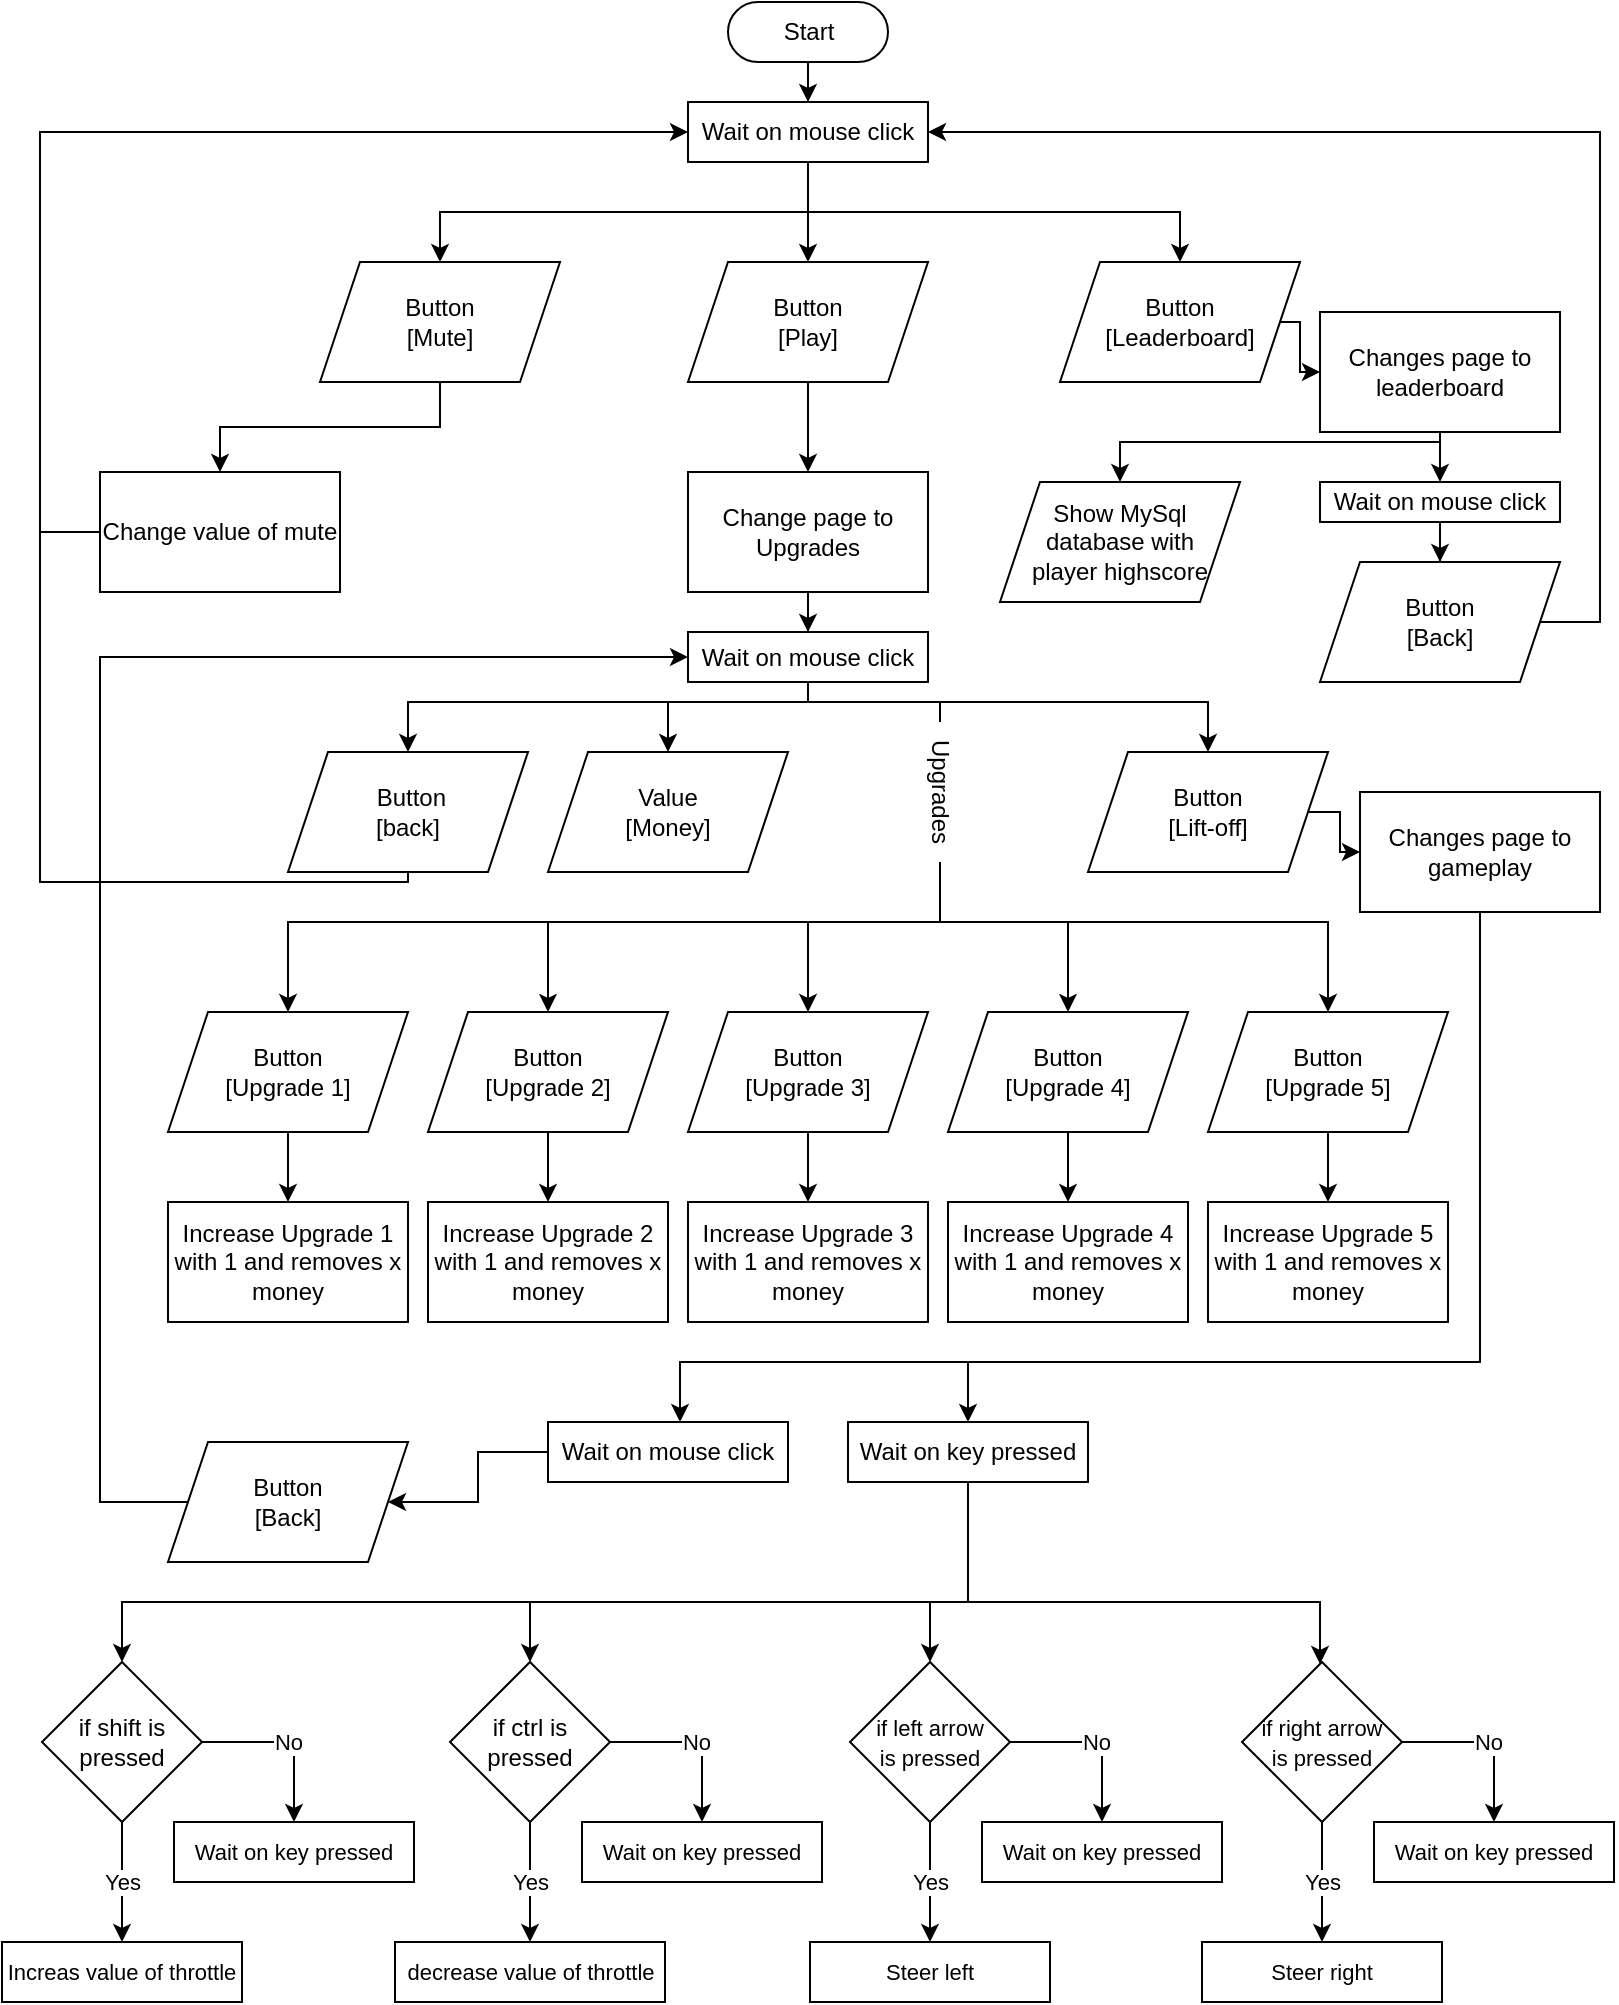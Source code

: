 <mxfile version="20.4.0" type="github" pages="2">
  <diagram id="JRtO3uCRSGHWPy1Gsi4H" name="Home">
    <mxGraphModel dx="1138" dy="603" grid="1" gridSize="10" guides="1" tooltips="1" connect="1" arrows="1" fold="1" page="1" pageScale="1" pageWidth="827" pageHeight="1169" background="none" math="0" shadow="0">
      <root>
        <mxCell id="0" />
        <mxCell id="1" parent="0" />
        <mxCell id="j-AFLuwUAug6J3NakIzQ-23" value="" style="edgeStyle=orthogonalEdgeStyle;rounded=0;orthogonalLoop=1;jettySize=auto;html=1;" edge="1" parent="1" source="wWn_Wf7Ni0Wo3wGpxMCp-1" target="j-AFLuwUAug6J3NakIzQ-22">
          <mxGeometry relative="1" as="geometry" />
        </mxCell>
        <mxCell id="wWn_Wf7Ni0Wo3wGpxMCp-1" value="Start" style="html=1;dashed=0;whitespace=wrap;shape=mxgraph.dfd.start" vertex="1" parent="1">
          <mxGeometry x="374" y="20" width="80" height="30" as="geometry" />
        </mxCell>
        <mxCell id="wWn_Wf7Ni0Wo3wGpxMCp-16" value="" style="edgeStyle=orthogonalEdgeStyle;rounded=0;orthogonalLoop=1;jettySize=auto;html=1;" edge="1" parent="1" source="wWn_Wf7Ni0Wo3wGpxMCp-2" target="wWn_Wf7Ni0Wo3wGpxMCp-15">
          <mxGeometry relative="1" as="geometry" />
        </mxCell>
        <mxCell id="wWn_Wf7Ni0Wo3wGpxMCp-2" value="Button&lt;br&gt;[Play]" style="shape=parallelogram;perimeter=parallelogramPerimeter;whiteSpace=wrap;html=1;fixedSize=1;dashed=0;" vertex="1" parent="1">
          <mxGeometry x="354" y="150" width="120" height="60" as="geometry" />
        </mxCell>
        <mxCell id="j-AFLuwUAug6J3NakIzQ-38" style="edgeStyle=orthogonalEdgeStyle;rounded=0;orthogonalLoop=1;jettySize=auto;html=1;exitX=1;exitY=0.5;exitDx=0;exitDy=0;entryX=0;entryY=0.5;entryDx=0;entryDy=0;" edge="1" parent="1" source="wWn_Wf7Ni0Wo3wGpxMCp-4" target="wWn_Wf7Ni0Wo3wGpxMCp-11">
          <mxGeometry relative="1" as="geometry">
            <Array as="points">
              <mxPoint x="660" y="180" />
              <mxPoint x="660" y="205" />
            </Array>
          </mxGeometry>
        </mxCell>
        <mxCell id="wWn_Wf7Ni0Wo3wGpxMCp-4" value="Button&lt;br&gt;[Leaderboard]" style="shape=parallelogram;perimeter=parallelogramPerimeter;whiteSpace=wrap;html=1;fixedSize=1;" vertex="1" parent="1">
          <mxGeometry x="540" y="150" width="120" height="60" as="geometry" />
        </mxCell>
        <mxCell id="wWn_Wf7Ni0Wo3wGpxMCp-14" value="" style="edgeStyle=orthogonalEdgeStyle;rounded=0;orthogonalLoop=1;jettySize=auto;html=1;" edge="1" parent="1" source="wWn_Wf7Ni0Wo3wGpxMCp-5" target="wWn_Wf7Ni0Wo3wGpxMCp-13">
          <mxGeometry relative="1" as="geometry" />
        </mxCell>
        <mxCell id="wWn_Wf7Ni0Wo3wGpxMCp-5" value="Button&lt;br&gt;[Mute]" style="shape=parallelogram;perimeter=parallelogramPerimeter;whiteSpace=wrap;html=1;fixedSize=1;" vertex="1" parent="1">
          <mxGeometry x="170" y="150" width="120" height="60" as="geometry" />
        </mxCell>
        <mxCell id="j-AFLuwUAug6J3NakIzQ-33" value="" style="edgeStyle=orthogonalEdgeStyle;rounded=0;orthogonalLoop=1;jettySize=auto;html=1;" edge="1" parent="1" source="wWn_Wf7Ni0Wo3wGpxMCp-11" target="j-AFLuwUAug6J3NakIzQ-32">
          <mxGeometry relative="1" as="geometry" />
        </mxCell>
        <mxCell id="j-AFLuwUAug6J3NakIzQ-37" style="edgeStyle=orthogonalEdgeStyle;rounded=0;orthogonalLoop=1;jettySize=auto;html=1;exitX=0.5;exitY=1;exitDx=0;exitDy=0;entryX=0.5;entryY=0;entryDx=0;entryDy=0;" edge="1" parent="1" source="wWn_Wf7Ni0Wo3wGpxMCp-11" target="wWn_Wf7Ni0Wo3wGpxMCp-37">
          <mxGeometry relative="1" as="geometry">
            <Array as="points">
              <mxPoint x="730" y="240" />
              <mxPoint x="570" y="240" />
            </Array>
          </mxGeometry>
        </mxCell>
        <mxCell id="wWn_Wf7Ni0Wo3wGpxMCp-11" value="Changes page to leaderboard" style="whiteSpace=wrap;html=1;" vertex="1" parent="1">
          <mxGeometry x="670" y="175" width="120" height="60" as="geometry" />
        </mxCell>
        <mxCell id="wWn_Wf7Ni0Wo3wGpxMCp-13" value="Change value of mute" style="whiteSpace=wrap;html=1;" vertex="1" parent="1">
          <mxGeometry x="60" y="255" width="120" height="60" as="geometry" />
        </mxCell>
        <mxCell id="j-AFLuwUAug6J3NakIzQ-41" value="" style="edgeStyle=orthogonalEdgeStyle;rounded=0;orthogonalLoop=1;jettySize=auto;html=1;" edge="1" parent="1" source="wWn_Wf7Ni0Wo3wGpxMCp-15" target="j-AFLuwUAug6J3NakIzQ-40">
          <mxGeometry relative="1" as="geometry" />
        </mxCell>
        <mxCell id="wWn_Wf7Ni0Wo3wGpxMCp-15" value="Change page to Upgrades" style="whiteSpace=wrap;html=1;dashed=0;" vertex="1" parent="1">
          <mxGeometry x="354" y="255" width="120" height="60" as="geometry" />
        </mxCell>
        <mxCell id="j-AFLuwUAug6J3NakIzQ-6" style="edgeStyle=orthogonalEdgeStyle;rounded=0;orthogonalLoop=1;jettySize=auto;html=1;" edge="1" parent="1" target="j-AFLuwUAug6J3NakIzQ-1">
          <mxGeometry relative="1" as="geometry">
            <mxPoint x="480" y="450" as="sourcePoint" />
            <Array as="points">
              <mxPoint x="480" y="455" />
              <mxPoint x="480" y="480" />
              <mxPoint x="414" y="480" />
            </Array>
          </mxGeometry>
        </mxCell>
        <mxCell id="j-AFLuwUAug6J3NakIzQ-7" style="edgeStyle=orthogonalEdgeStyle;rounded=0;orthogonalLoop=1;jettySize=auto;html=1;entryX=0.5;entryY=0;entryDx=0;entryDy=0;" edge="1" parent="1" target="j-AFLuwUAug6J3NakIzQ-4">
          <mxGeometry relative="1" as="geometry">
            <mxPoint x="480" y="450" as="sourcePoint" />
            <Array as="points">
              <mxPoint x="480" y="455" />
              <mxPoint x="480" y="480" />
              <mxPoint x="544" y="480" />
            </Array>
          </mxGeometry>
        </mxCell>
        <mxCell id="j-AFLuwUAug6J3NakIzQ-8" style="edgeStyle=orthogonalEdgeStyle;rounded=0;orthogonalLoop=1;jettySize=auto;html=1;entryX=0.5;entryY=0;entryDx=0;entryDy=0;" edge="1" parent="1" target="j-AFLuwUAug6J3NakIzQ-5">
          <mxGeometry relative="1" as="geometry">
            <mxPoint x="480" y="450" as="sourcePoint" />
            <Array as="points">
              <mxPoint x="480" y="455" />
              <mxPoint x="480" y="480" />
              <mxPoint x="674" y="480" />
            </Array>
          </mxGeometry>
        </mxCell>
        <mxCell id="j-AFLuwUAug6J3NakIzQ-9" style="edgeStyle=orthogonalEdgeStyle;rounded=0;orthogonalLoop=1;jettySize=auto;html=1;" edge="1" parent="1" target="j-AFLuwUAug6J3NakIzQ-2">
          <mxGeometry relative="1" as="geometry">
            <mxPoint x="480" y="460" as="sourcePoint" />
            <Array as="points">
              <mxPoint x="480" y="455" />
              <mxPoint x="480" y="480" />
              <mxPoint x="284" y="480" />
            </Array>
          </mxGeometry>
        </mxCell>
        <mxCell id="j-AFLuwUAug6J3NakIzQ-10" style="edgeStyle=orthogonalEdgeStyle;rounded=0;orthogonalLoop=1;jettySize=auto;html=1;exitX=1;exitY=0.5;exitDx=0;exitDy=0;" edge="1" parent="1" target="j-AFLuwUAug6J3NakIzQ-3">
          <mxGeometry relative="1" as="geometry">
            <mxPoint x="480" y="450" as="sourcePoint" />
            <Array as="points">
              <mxPoint x="480" y="480" />
              <mxPoint x="154" y="480" />
            </Array>
          </mxGeometry>
        </mxCell>
        <mxCell id="wWn_Wf7Ni0Wo3wGpxMCp-19" value="Value&lt;br&gt;[Money]" style="shape=parallelogram;perimeter=parallelogramPerimeter;whiteSpace=wrap;html=1;fixedSize=1;dashed=0;" vertex="1" parent="1">
          <mxGeometry x="284" y="395" width="120" height="60" as="geometry" />
        </mxCell>
        <mxCell id="wWn_Wf7Ni0Wo3wGpxMCp-36" value="" style="edgeStyle=orthogonalEdgeStyle;rounded=0;orthogonalLoop=1;jettySize=auto;html=1;" edge="1" parent="1" source="wWn_Wf7Ni0Wo3wGpxMCp-20" target="wWn_Wf7Ni0Wo3wGpxMCp-35">
          <mxGeometry relative="1" as="geometry">
            <Array as="points">
              <mxPoint x="680" y="425" />
              <mxPoint x="680" y="445" />
            </Array>
          </mxGeometry>
        </mxCell>
        <mxCell id="wWn_Wf7Ni0Wo3wGpxMCp-20" value="Button&lt;br&gt;[Lift-off]" style="shape=parallelogram;perimeter=parallelogramPerimeter;whiteSpace=wrap;html=1;fixedSize=1;dashed=0;" vertex="1" parent="1">
          <mxGeometry x="554" y="395" width="120" height="60" as="geometry" />
        </mxCell>
        <mxCell id="j-AFLuwUAug6J3NakIzQ-46" style="edgeStyle=orthogonalEdgeStyle;rounded=0;orthogonalLoop=1;jettySize=auto;html=1;exitX=0.5;exitY=1;exitDx=0;exitDy=0;entryX=0;entryY=0.5;entryDx=0;entryDy=0;" edge="1" parent="1" source="wWn_Wf7Ni0Wo3wGpxMCp-21" target="j-AFLuwUAug6J3NakIzQ-22">
          <mxGeometry relative="1" as="geometry">
            <mxPoint x="30" y="220" as="targetPoint" />
            <Array as="points">
              <mxPoint x="214" y="460" />
              <mxPoint x="30" y="460" />
              <mxPoint x="30" y="85" />
            </Array>
          </mxGeometry>
        </mxCell>
        <mxCell id="wWn_Wf7Ni0Wo3wGpxMCp-21" value="&amp;nbsp;Button&lt;br&gt;[back]" style="shape=parallelogram;perimeter=parallelogramPerimeter;whiteSpace=wrap;html=1;fixedSize=1;dashed=0;" vertex="1" parent="1">
          <mxGeometry x="154" y="395" width="120" height="60" as="geometry" />
        </mxCell>
        <mxCell id="j-AFLuwUAug6J3NakIzQ-58" value="" style="edgeStyle=orthogonalEdgeStyle;rounded=0;orthogonalLoop=1;jettySize=auto;html=1;" edge="1" parent="1" source="wWn_Wf7Ni0Wo3wGpxMCp-35" target="j-AFLuwUAug6J3NakIzQ-57">
          <mxGeometry relative="1" as="geometry">
            <Array as="points">
              <mxPoint x="750" y="700" />
              <mxPoint x="350" y="700" />
            </Array>
          </mxGeometry>
        </mxCell>
        <mxCell id="j-AFLuwUAug6J3NakIzQ-60" value="" style="edgeStyle=orthogonalEdgeStyle;rounded=0;orthogonalLoop=1;jettySize=auto;html=1;" edge="1" parent="1" source="wWn_Wf7Ni0Wo3wGpxMCp-35" target="j-AFLuwUAug6J3NakIzQ-59">
          <mxGeometry relative="1" as="geometry">
            <Array as="points">
              <mxPoint x="750" y="700" />
              <mxPoint x="494" y="700" />
            </Array>
          </mxGeometry>
        </mxCell>
        <mxCell id="wWn_Wf7Ni0Wo3wGpxMCp-35" value="Changes page to gameplay" style="whiteSpace=wrap;html=1;dashed=0;" vertex="1" parent="1">
          <mxGeometry x="690" y="415" width="120" height="60" as="geometry" />
        </mxCell>
        <mxCell id="wWn_Wf7Ni0Wo3wGpxMCp-37" value="Show MySql database with&lt;br&gt;player highscore" style="shape=parallelogram;perimeter=parallelogramPerimeter;whiteSpace=wrap;html=1;fixedSize=1;" vertex="1" parent="1">
          <mxGeometry x="510" y="260" width="120" height="60" as="geometry" />
        </mxCell>
        <mxCell id="j-AFLuwUAug6J3NakIzQ-16" value="" style="edgeStyle=orthogonalEdgeStyle;rounded=0;orthogonalLoop=1;jettySize=auto;html=1;" edge="1" parent="1" source="j-AFLuwUAug6J3NakIzQ-1" target="j-AFLuwUAug6J3NakIzQ-15">
          <mxGeometry relative="1" as="geometry" />
        </mxCell>
        <mxCell id="j-AFLuwUAug6J3NakIzQ-1" value="Button&lt;br&gt;[Upgrade 3]" style="shape=parallelogram;perimeter=parallelogramPerimeter;whiteSpace=wrap;html=1;fixedSize=1;" vertex="1" parent="1">
          <mxGeometry x="354" y="525" width="120" height="60" as="geometry" />
        </mxCell>
        <mxCell id="j-AFLuwUAug6J3NakIzQ-14" value="" style="edgeStyle=orthogonalEdgeStyle;rounded=0;orthogonalLoop=1;jettySize=auto;html=1;" edge="1" parent="1" source="j-AFLuwUAug6J3NakIzQ-2" target="j-AFLuwUAug6J3NakIzQ-13">
          <mxGeometry relative="1" as="geometry" />
        </mxCell>
        <mxCell id="j-AFLuwUAug6J3NakIzQ-2" value="Button&lt;br&gt;[Upgrade 2]" style="shape=parallelogram;perimeter=parallelogramPerimeter;whiteSpace=wrap;html=1;fixedSize=1;" vertex="1" parent="1">
          <mxGeometry x="224" y="525" width="120" height="60" as="geometry" />
        </mxCell>
        <mxCell id="j-AFLuwUAug6J3NakIzQ-12" value="" style="edgeStyle=orthogonalEdgeStyle;rounded=0;orthogonalLoop=1;jettySize=auto;html=1;" edge="1" parent="1" source="j-AFLuwUAug6J3NakIzQ-3" target="j-AFLuwUAug6J3NakIzQ-11">
          <mxGeometry relative="1" as="geometry" />
        </mxCell>
        <mxCell id="j-AFLuwUAug6J3NakIzQ-3" value="Button&lt;br&gt;[Upgrade 1]" style="shape=parallelogram;perimeter=parallelogramPerimeter;whiteSpace=wrap;html=1;fixedSize=1;" vertex="1" parent="1">
          <mxGeometry x="94" y="525" width="120" height="60" as="geometry" />
        </mxCell>
        <mxCell id="j-AFLuwUAug6J3NakIzQ-18" value="" style="edgeStyle=orthogonalEdgeStyle;rounded=0;orthogonalLoop=1;jettySize=auto;html=1;" edge="1" parent="1" source="j-AFLuwUAug6J3NakIzQ-4" target="j-AFLuwUAug6J3NakIzQ-17">
          <mxGeometry relative="1" as="geometry" />
        </mxCell>
        <mxCell id="j-AFLuwUAug6J3NakIzQ-4" value="Button&lt;br&gt;[Upgrade 4]" style="shape=parallelogram;perimeter=parallelogramPerimeter;whiteSpace=wrap;html=1;fixedSize=1;" vertex="1" parent="1">
          <mxGeometry x="484" y="525" width="120" height="60" as="geometry" />
        </mxCell>
        <mxCell id="j-AFLuwUAug6J3NakIzQ-20" value="" style="edgeStyle=orthogonalEdgeStyle;rounded=0;orthogonalLoop=1;jettySize=auto;html=1;" edge="1" parent="1" source="j-AFLuwUAug6J3NakIzQ-5" target="j-AFLuwUAug6J3NakIzQ-19">
          <mxGeometry relative="1" as="geometry" />
        </mxCell>
        <mxCell id="j-AFLuwUAug6J3NakIzQ-5" value="Button&lt;br&gt;[Upgrade 5]" style="shape=parallelogram;perimeter=parallelogramPerimeter;whiteSpace=wrap;html=1;fixedSize=1;" vertex="1" parent="1">
          <mxGeometry x="614" y="525" width="120" height="60" as="geometry" />
        </mxCell>
        <mxCell id="j-AFLuwUAug6J3NakIzQ-11" value="Increase Upgrade 1 with 1 and removes x money" style="whiteSpace=wrap;html=1;" vertex="1" parent="1">
          <mxGeometry x="94" y="620" width="120" height="60" as="geometry" />
        </mxCell>
        <mxCell id="j-AFLuwUAug6J3NakIzQ-13" value="Increase Upgrade 2 with 1 and removes x money" style="whiteSpace=wrap;html=1;" vertex="1" parent="1">
          <mxGeometry x="224" y="620" width="120" height="60" as="geometry" />
        </mxCell>
        <mxCell id="j-AFLuwUAug6J3NakIzQ-15" value="Increase Upgrade 3 with 1 and removes x money" style="whiteSpace=wrap;html=1;" vertex="1" parent="1">
          <mxGeometry x="354" y="620" width="120" height="60" as="geometry" />
        </mxCell>
        <mxCell id="j-AFLuwUAug6J3NakIzQ-17" value="Increase Upgrade 4 with 1 and removes x money" style="whiteSpace=wrap;html=1;" vertex="1" parent="1">
          <mxGeometry x="484" y="620" width="120" height="60" as="geometry" />
        </mxCell>
        <mxCell id="j-AFLuwUAug6J3NakIzQ-19" value="Increase Upgrade 5 with 1 and removes x money" style="whiteSpace=wrap;html=1;" vertex="1" parent="1">
          <mxGeometry x="614" y="620" width="120" height="60" as="geometry" />
        </mxCell>
        <mxCell id="j-AFLuwUAug6J3NakIzQ-25" style="edgeStyle=orthogonalEdgeStyle;rounded=0;orthogonalLoop=1;jettySize=auto;html=1;exitX=0.5;exitY=1;exitDx=0;exitDy=0;entryX=0.5;entryY=0;entryDx=0;entryDy=0;" edge="1" parent="1" source="j-AFLuwUAug6J3NakIzQ-22" target="wWn_Wf7Ni0Wo3wGpxMCp-2">
          <mxGeometry relative="1" as="geometry" />
        </mxCell>
        <mxCell id="j-AFLuwUAug6J3NakIzQ-26" style="edgeStyle=orthogonalEdgeStyle;rounded=0;orthogonalLoop=1;jettySize=auto;html=1;exitX=0.5;exitY=1;exitDx=0;exitDy=0;" edge="1" parent="1" source="j-AFLuwUAug6J3NakIzQ-22" target="wWn_Wf7Ni0Wo3wGpxMCp-5">
          <mxGeometry relative="1" as="geometry" />
        </mxCell>
        <mxCell id="j-AFLuwUAug6J3NakIzQ-28" style="edgeStyle=orthogonalEdgeStyle;rounded=0;orthogonalLoop=1;jettySize=auto;html=1;exitX=0.5;exitY=1;exitDx=0;exitDy=0;" edge="1" parent="1" source="j-AFLuwUAug6J3NakIzQ-22" target="wWn_Wf7Ni0Wo3wGpxMCp-4">
          <mxGeometry relative="1" as="geometry" />
        </mxCell>
        <mxCell id="j-AFLuwUAug6J3NakIzQ-22" value="Wait on mouse click" style="whiteSpace=wrap;html=1;dashed=0;" vertex="1" parent="1">
          <mxGeometry x="354" y="70" width="120" height="30" as="geometry" />
        </mxCell>
        <mxCell id="j-AFLuwUAug6J3NakIzQ-31" value="" style="endArrow=none;html=1;rounded=0;exitX=0;exitY=0.5;exitDx=0;exitDy=0;" edge="1" parent="1" source="wWn_Wf7Ni0Wo3wGpxMCp-13">
          <mxGeometry width="50" height="50" relative="1" as="geometry">
            <mxPoint x="210" y="290" as="sourcePoint" />
            <mxPoint x="30" y="285" as="targetPoint" />
          </mxGeometry>
        </mxCell>
        <mxCell id="j-AFLuwUAug6J3NakIzQ-35" value="" style="edgeStyle=orthogonalEdgeStyle;rounded=0;orthogonalLoop=1;jettySize=auto;html=1;" edge="1" parent="1" source="j-AFLuwUAug6J3NakIzQ-32" target="j-AFLuwUAug6J3NakIzQ-34">
          <mxGeometry relative="1" as="geometry" />
        </mxCell>
        <mxCell id="j-AFLuwUAug6J3NakIzQ-32" value="Wait on mouse click" style="whiteSpace=wrap;html=1;" vertex="1" parent="1">
          <mxGeometry x="670" y="260" width="120" height="20" as="geometry" />
        </mxCell>
        <mxCell id="j-AFLuwUAug6J3NakIzQ-36" style="edgeStyle=orthogonalEdgeStyle;rounded=0;orthogonalLoop=1;jettySize=auto;html=1;exitX=1;exitY=0.5;exitDx=0;exitDy=0;entryX=1;entryY=0.5;entryDx=0;entryDy=0;" edge="1" parent="1" source="j-AFLuwUAug6J3NakIzQ-34" target="j-AFLuwUAug6J3NakIzQ-22">
          <mxGeometry relative="1" as="geometry">
            <Array as="points">
              <mxPoint x="810" y="330" />
              <mxPoint x="810" y="85" />
            </Array>
          </mxGeometry>
        </mxCell>
        <mxCell id="j-AFLuwUAug6J3NakIzQ-34" value="Button&lt;br&gt;[Back]" style="shape=parallelogram;perimeter=parallelogramPerimeter;whiteSpace=wrap;html=1;fixedSize=1;" vertex="1" parent="1">
          <mxGeometry x="670" y="300" width="120" height="60" as="geometry" />
        </mxCell>
        <mxCell id="j-AFLuwUAug6J3NakIzQ-42" style="edgeStyle=orthogonalEdgeStyle;rounded=0;orthogonalLoop=1;jettySize=auto;html=1;exitX=0.5;exitY=1;exitDx=0;exitDy=0;" edge="1" parent="1" source="j-AFLuwUAug6J3NakIzQ-40" target="wWn_Wf7Ni0Wo3wGpxMCp-21">
          <mxGeometry relative="1" as="geometry">
            <Array as="points">
              <mxPoint x="414" y="370" />
              <mxPoint x="214" y="370" />
            </Array>
          </mxGeometry>
        </mxCell>
        <mxCell id="j-AFLuwUAug6J3NakIzQ-43" style="edgeStyle=orthogonalEdgeStyle;rounded=0;orthogonalLoop=1;jettySize=auto;html=1;exitX=0.5;exitY=1;exitDx=0;exitDy=0;entryX=0.5;entryY=0;entryDx=0;entryDy=0;" edge="1" parent="1" source="j-AFLuwUAug6J3NakIzQ-40" target="wWn_Wf7Ni0Wo3wGpxMCp-19">
          <mxGeometry relative="1" as="geometry">
            <Array as="points">
              <mxPoint x="414" y="370" />
              <mxPoint x="344" y="370" />
            </Array>
          </mxGeometry>
        </mxCell>
        <mxCell id="j-AFLuwUAug6J3NakIzQ-45" style="edgeStyle=orthogonalEdgeStyle;rounded=0;orthogonalLoop=1;jettySize=auto;html=1;exitX=0.5;exitY=1;exitDx=0;exitDy=0;entryX=0.5;entryY=0;entryDx=0;entryDy=0;" edge="1" parent="1" source="j-AFLuwUAug6J3NakIzQ-40" target="wWn_Wf7Ni0Wo3wGpxMCp-20">
          <mxGeometry relative="1" as="geometry">
            <Array as="points">
              <mxPoint x="414" y="370" />
              <mxPoint x="614" y="370" />
            </Array>
          </mxGeometry>
        </mxCell>
        <mxCell id="j-AFLuwUAug6J3NakIzQ-40" value="Wait on mouse click" style="whiteSpace=wrap;html=1;dashed=0;" vertex="1" parent="1">
          <mxGeometry x="354" y="335" width="120" height="25" as="geometry" />
        </mxCell>
        <mxCell id="j-AFLuwUAug6J3NakIzQ-47" value="" style="endArrow=none;html=1;rounded=0;startArrow=none;" edge="1" parent="1">
          <mxGeometry width="50" height="50" relative="1" as="geometry">
            <mxPoint x="480" y="380" as="sourcePoint" />
            <mxPoint x="480" y="370" as="targetPoint" />
          </mxGeometry>
        </mxCell>
        <mxCell id="j-AFLuwUAug6J3NakIzQ-50" value="" style="endArrow=none;html=1;rounded=0;" edge="1" parent="1">
          <mxGeometry width="50" height="50" relative="1" as="geometry">
            <mxPoint x="480" y="460" as="sourcePoint" />
            <mxPoint x="480" y="450" as="targetPoint" />
          </mxGeometry>
        </mxCell>
        <mxCell id="j-AFLuwUAug6J3NakIzQ-53" value="Upgrades" style="text;html=1;strokeColor=none;fillColor=none;align=center;verticalAlign=middle;whiteSpace=wrap;rounded=0;rotation=90;" vertex="1" parent="1">
          <mxGeometry x="450" y="400" width="60" height="30" as="geometry" />
        </mxCell>
        <mxCell id="j-AFLuwUAug6J3NakIzQ-62" value="" style="edgeStyle=orthogonalEdgeStyle;rounded=0;orthogonalLoop=1;jettySize=auto;html=1;" edge="1" parent="1" source="j-AFLuwUAug6J3NakIzQ-57" target="j-AFLuwUAug6J3NakIzQ-61">
          <mxGeometry relative="1" as="geometry" />
        </mxCell>
        <mxCell id="j-AFLuwUAug6J3NakIzQ-57" value="Wait on mouse click" style="whiteSpace=wrap;html=1;dashed=0;" vertex="1" parent="1">
          <mxGeometry x="284" y="730" width="120" height="30" as="geometry" />
        </mxCell>
        <mxCell id="j-AFLuwUAug6J3NakIzQ-71" style="edgeStyle=orthogonalEdgeStyle;rounded=0;orthogonalLoop=1;jettySize=auto;html=1;exitX=0.5;exitY=1;exitDx=0;exitDy=0;" edge="1" parent="1" source="j-AFLuwUAug6J3NakIzQ-59" target="j-AFLuwUAug6J3NakIzQ-70">
          <mxGeometry relative="1" as="geometry">
            <Array as="points">
              <mxPoint x="494" y="820" />
              <mxPoint x="275" y="820" />
            </Array>
          </mxGeometry>
        </mxCell>
        <mxCell id="j-AFLuwUAug6J3NakIzQ-72" style="edgeStyle=orthogonalEdgeStyle;rounded=0;orthogonalLoop=1;jettySize=auto;html=1;exitX=0.5;exitY=1;exitDx=0;exitDy=0;" edge="1" parent="1" source="j-AFLuwUAug6J3NakIzQ-59" target="j-AFLuwUAug6J3NakIzQ-68">
          <mxGeometry relative="1" as="geometry">
            <Array as="points">
              <mxPoint x="494" y="820" />
              <mxPoint x="475" y="820" />
            </Array>
          </mxGeometry>
        </mxCell>
        <mxCell id="j-AFLuwUAug6J3NakIzQ-73" style="edgeStyle=orthogonalEdgeStyle;rounded=0;orthogonalLoop=1;jettySize=auto;html=1;exitX=0.5;exitY=1;exitDx=0;exitDy=0;" edge="1" parent="1" source="j-AFLuwUAug6J3NakIzQ-59" target="j-AFLuwUAug6J3NakIzQ-69">
          <mxGeometry relative="1" as="geometry">
            <Array as="points">
              <mxPoint x="494" y="820" />
              <mxPoint x="670" y="820" />
            </Array>
          </mxGeometry>
        </mxCell>
        <mxCell id="j-AFLuwUAug6J3NakIzQ-74" style="edgeStyle=orthogonalEdgeStyle;rounded=0;orthogonalLoop=1;jettySize=auto;html=1;exitX=0.5;exitY=1;exitDx=0;exitDy=0;entryX=0.5;entryY=0;entryDx=0;entryDy=0;" edge="1" parent="1" source="j-AFLuwUAug6J3NakIzQ-59" target="j-AFLuwUAug6J3NakIzQ-64">
          <mxGeometry relative="1" as="geometry">
            <Array as="points">
              <mxPoint x="494" y="820" />
              <mxPoint x="71" y="820" />
            </Array>
          </mxGeometry>
        </mxCell>
        <mxCell id="j-AFLuwUAug6J3NakIzQ-59" value="Wait on key pressed" style="whiteSpace=wrap;html=1;dashed=0;" vertex="1" parent="1">
          <mxGeometry x="434" y="730" width="120" height="30" as="geometry" />
        </mxCell>
        <mxCell id="j-AFLuwUAug6J3NakIzQ-63" style="edgeStyle=orthogonalEdgeStyle;rounded=0;orthogonalLoop=1;jettySize=auto;html=1;exitX=0;exitY=0.5;exitDx=0;exitDy=0;entryX=0;entryY=0.5;entryDx=0;entryDy=0;" edge="1" parent="1" source="j-AFLuwUAug6J3NakIzQ-61" target="j-AFLuwUAug6J3NakIzQ-40">
          <mxGeometry relative="1" as="geometry">
            <Array as="points">
              <mxPoint x="60" y="770" />
              <mxPoint x="60" y="348" />
            </Array>
          </mxGeometry>
        </mxCell>
        <mxCell id="j-AFLuwUAug6J3NakIzQ-61" value="Button&lt;br&gt;[Back]" style="shape=parallelogram;perimeter=parallelogramPerimeter;whiteSpace=wrap;html=1;fixedSize=1;dashed=0;" vertex="1" parent="1">
          <mxGeometry x="94" y="740" width="120" height="60" as="geometry" />
        </mxCell>
        <mxCell id="j-AFLuwUAug6J3NakIzQ-64" value="if shift is pressed" style="rhombus;whiteSpace=wrap;html=1;dashed=0;" vertex="1" parent="1">
          <mxGeometry x="31" y="850" width="80" height="80" as="geometry" />
        </mxCell>
        <mxCell id="j-AFLuwUAug6J3NakIzQ-68" value="&lt;font style=&quot;font-size: 11px;&quot;&gt;if left arrow&lt;br&gt;is pressed&lt;/font&gt;" style="rhombus;whiteSpace=wrap;html=1;" vertex="1" parent="1">
          <mxGeometry x="435" y="850" width="80" height="80" as="geometry" />
        </mxCell>
        <mxCell id="j-AFLuwUAug6J3NakIzQ-69" value="&lt;font style=&quot;font-size: 11px;&quot;&gt;if right arrow&lt;br&gt;is pressed&lt;/font&gt;" style="rhombus;whiteSpace=wrap;html=1;" vertex="1" parent="1">
          <mxGeometry x="631" y="850" width="80" height="80" as="geometry" />
        </mxCell>
        <mxCell id="j-AFLuwUAug6J3NakIzQ-70" value="if ctrl is pressed" style="rhombus;whiteSpace=wrap;html=1;" vertex="1" parent="1">
          <mxGeometry x="235" y="850" width="80" height="80" as="geometry" />
        </mxCell>
        <mxCell id="j-AFLuwUAug6J3NakIzQ-75" value="" style="endArrow=classic;html=1;rounded=0;fontSize=11;exitX=1;exitY=0.5;exitDx=0;exitDy=0;entryX=0.5;entryY=0;entryDx=0;entryDy=0;" edge="1" parent="1" source="j-AFLuwUAug6J3NakIzQ-64" target="j-AFLuwUAug6J3NakIzQ-80">
          <mxGeometry relative="1" as="geometry">
            <mxPoint x="197" y="990" as="sourcePoint" />
            <mxPoint x="157" y="940" as="targetPoint" />
            <Array as="points">
              <mxPoint x="157" y="890" />
            </Array>
          </mxGeometry>
        </mxCell>
        <mxCell id="j-AFLuwUAug6J3NakIzQ-76" value="No" style="edgeLabel;resizable=0;html=1;align=center;verticalAlign=middle;fontSize=11;" connectable="0" vertex="1" parent="j-AFLuwUAug6J3NakIzQ-75">
          <mxGeometry relative="1" as="geometry" />
        </mxCell>
        <mxCell id="j-AFLuwUAug6J3NakIzQ-77" value="" style="endArrow=classic;html=1;rounded=0;fontSize=11;exitX=0.5;exitY=1;exitDx=0;exitDy=0;entryX=0.5;entryY=0;entryDx=0;entryDy=0;" edge="1" parent="1" source="j-AFLuwUAug6J3NakIzQ-64" target="j-AFLuwUAug6J3NakIzQ-79">
          <mxGeometry relative="1" as="geometry">
            <mxPoint x="197" y="970" as="sourcePoint" />
            <mxPoint x="71" y="990" as="targetPoint" />
          </mxGeometry>
        </mxCell>
        <mxCell id="j-AFLuwUAug6J3NakIzQ-78" value="Yes" style="edgeLabel;resizable=0;html=1;align=center;verticalAlign=middle;fontSize=11;" connectable="0" vertex="1" parent="j-AFLuwUAug6J3NakIzQ-77">
          <mxGeometry relative="1" as="geometry" />
        </mxCell>
        <mxCell id="j-AFLuwUAug6J3NakIzQ-79" value="Increas value of throttle" style="rounded=0;whiteSpace=wrap;html=1;fontSize=11;" vertex="1" parent="1">
          <mxGeometry x="11" y="990" width="120" height="30" as="geometry" />
        </mxCell>
        <mxCell id="j-AFLuwUAug6J3NakIzQ-80" value="Wait on key pressed" style="rounded=0;whiteSpace=wrap;html=1;fontSize=11;" vertex="1" parent="1">
          <mxGeometry x="97" y="930" width="120" height="30" as="geometry" />
        </mxCell>
        <mxCell id="j-AFLuwUAug6J3NakIzQ-87" value="" style="endArrow=classic;html=1;rounded=0;fontSize=11;exitX=1;exitY=0.5;exitDx=0;exitDy=0;entryX=0.5;entryY=0;entryDx=0;entryDy=0;" edge="1" parent="1" target="j-AFLuwUAug6J3NakIzQ-92">
          <mxGeometry relative="1" as="geometry">
            <mxPoint x="315" y="890" as="sourcePoint" />
            <mxPoint x="361" y="940" as="targetPoint" />
            <Array as="points">
              <mxPoint x="361" y="890" />
            </Array>
          </mxGeometry>
        </mxCell>
        <mxCell id="j-AFLuwUAug6J3NakIzQ-88" value="No" style="edgeLabel;resizable=0;html=1;align=center;verticalAlign=middle;fontSize=11;" connectable="0" vertex="1" parent="j-AFLuwUAug6J3NakIzQ-87">
          <mxGeometry relative="1" as="geometry" />
        </mxCell>
        <mxCell id="j-AFLuwUAug6J3NakIzQ-89" value="" style="endArrow=classic;html=1;rounded=0;fontSize=11;exitX=0.5;exitY=1;exitDx=0;exitDy=0;entryX=0.5;entryY=0;entryDx=0;entryDy=0;" edge="1" parent="1" target="j-AFLuwUAug6J3NakIzQ-91">
          <mxGeometry relative="1" as="geometry">
            <mxPoint x="275" y="930" as="sourcePoint" />
            <mxPoint x="275" y="990" as="targetPoint" />
          </mxGeometry>
        </mxCell>
        <mxCell id="j-AFLuwUAug6J3NakIzQ-90" value="Yes" style="edgeLabel;resizable=0;html=1;align=center;verticalAlign=middle;fontSize=11;" connectable="0" vertex="1" parent="j-AFLuwUAug6J3NakIzQ-89">
          <mxGeometry relative="1" as="geometry" />
        </mxCell>
        <mxCell id="j-AFLuwUAug6J3NakIzQ-91" value="decrease value of throttle" style="rounded=0;whiteSpace=wrap;html=1;fontSize=11;" vertex="1" parent="1">
          <mxGeometry x="207.5" y="990" width="135" height="30" as="geometry" />
        </mxCell>
        <mxCell id="j-AFLuwUAug6J3NakIzQ-92" value="Wait on key pressed" style="rounded=0;whiteSpace=wrap;html=1;fontSize=11;" vertex="1" parent="1">
          <mxGeometry x="301" y="930" width="120" height="30" as="geometry" />
        </mxCell>
        <mxCell id="j-AFLuwUAug6J3NakIzQ-93" value="" style="endArrow=classic;html=1;rounded=0;fontSize=11;exitX=1;exitY=0.5;exitDx=0;exitDy=0;entryX=0.5;entryY=0;entryDx=0;entryDy=0;" edge="1" parent="1" target="j-AFLuwUAug6J3NakIzQ-98">
          <mxGeometry relative="1" as="geometry">
            <mxPoint x="515" y="890" as="sourcePoint" />
            <mxPoint x="561" y="940" as="targetPoint" />
            <Array as="points">
              <mxPoint x="561" y="890" />
            </Array>
          </mxGeometry>
        </mxCell>
        <mxCell id="j-AFLuwUAug6J3NakIzQ-94" value="No" style="edgeLabel;resizable=0;html=1;align=center;verticalAlign=middle;fontSize=11;" connectable="0" vertex="1" parent="j-AFLuwUAug6J3NakIzQ-93">
          <mxGeometry relative="1" as="geometry" />
        </mxCell>
        <mxCell id="j-AFLuwUAug6J3NakIzQ-95" value="" style="endArrow=classic;html=1;rounded=0;fontSize=11;exitX=0.5;exitY=1;exitDx=0;exitDy=0;entryX=0.5;entryY=0;entryDx=0;entryDy=0;" edge="1" parent="1" target="j-AFLuwUAug6J3NakIzQ-97">
          <mxGeometry relative="1" as="geometry">
            <mxPoint x="475" y="930" as="sourcePoint" />
            <mxPoint x="475" y="990" as="targetPoint" />
          </mxGeometry>
        </mxCell>
        <mxCell id="j-AFLuwUAug6J3NakIzQ-96" value="Yes" style="edgeLabel;resizable=0;html=1;align=center;verticalAlign=middle;fontSize=11;" connectable="0" vertex="1" parent="j-AFLuwUAug6J3NakIzQ-95">
          <mxGeometry relative="1" as="geometry" />
        </mxCell>
        <mxCell id="j-AFLuwUAug6J3NakIzQ-97" value="Steer left" style="rounded=0;whiteSpace=wrap;html=1;fontSize=11;" vertex="1" parent="1">
          <mxGeometry x="415" y="990" width="120" height="30" as="geometry" />
        </mxCell>
        <mxCell id="j-AFLuwUAug6J3NakIzQ-98" value="Wait on key pressed" style="rounded=0;whiteSpace=wrap;html=1;fontSize=11;" vertex="1" parent="1">
          <mxGeometry x="501" y="930" width="120" height="30" as="geometry" />
        </mxCell>
        <mxCell id="j-AFLuwUAug6J3NakIzQ-99" value="" style="endArrow=classic;html=1;rounded=0;fontSize=11;exitX=1;exitY=0.5;exitDx=0;exitDy=0;entryX=0.5;entryY=0;entryDx=0;entryDy=0;" edge="1" parent="1" target="j-AFLuwUAug6J3NakIzQ-104">
          <mxGeometry relative="1" as="geometry">
            <mxPoint x="711" y="890" as="sourcePoint" />
            <mxPoint x="757" y="940" as="targetPoint" />
            <Array as="points">
              <mxPoint x="757" y="890" />
            </Array>
          </mxGeometry>
        </mxCell>
        <mxCell id="j-AFLuwUAug6J3NakIzQ-100" value="No" style="edgeLabel;resizable=0;html=1;align=center;verticalAlign=middle;fontSize=11;" connectable="0" vertex="1" parent="j-AFLuwUAug6J3NakIzQ-99">
          <mxGeometry relative="1" as="geometry" />
        </mxCell>
        <mxCell id="j-AFLuwUAug6J3NakIzQ-101" value="" style="endArrow=classic;html=1;rounded=0;fontSize=11;exitX=0.5;exitY=1;exitDx=0;exitDy=0;entryX=0.5;entryY=0;entryDx=0;entryDy=0;" edge="1" parent="1" target="j-AFLuwUAug6J3NakIzQ-103">
          <mxGeometry relative="1" as="geometry">
            <mxPoint x="671" y="930" as="sourcePoint" />
            <mxPoint x="671" y="990" as="targetPoint" />
          </mxGeometry>
        </mxCell>
        <mxCell id="j-AFLuwUAug6J3NakIzQ-102" value="Yes" style="edgeLabel;resizable=0;html=1;align=center;verticalAlign=middle;fontSize=11;" connectable="0" vertex="1" parent="j-AFLuwUAug6J3NakIzQ-101">
          <mxGeometry relative="1" as="geometry" />
        </mxCell>
        <mxCell id="j-AFLuwUAug6J3NakIzQ-103" value="Steer right" style="rounded=0;whiteSpace=wrap;html=1;fontSize=11;" vertex="1" parent="1">
          <mxGeometry x="611" y="990" width="120" height="30" as="geometry" />
        </mxCell>
        <mxCell id="j-AFLuwUAug6J3NakIzQ-104" value="Wait on key pressed" style="rounded=0;whiteSpace=wrap;html=1;fontSize=11;" vertex="1" parent="1">
          <mxGeometry x="697" y="930" width="120" height="30" as="geometry" />
        </mxCell>
      </root>
    </mxGraphModel>
  </diagram>
  <diagram id="a7Vft6mYhVxBmruAPYLL" name="Gameplay">
    <mxGraphModel dx="1422" dy="754" grid="1" gridSize="10" guides="1" tooltips="1" connect="1" arrows="1" fold="1" page="1" pageScale="1" pageWidth="827" pageHeight="1169" math="1" shadow="0">
      <root>
        <mxCell id="0" />
        <mxCell id="1" parent="0" />
      </root>
    </mxGraphModel>
  </diagram>
</mxfile>
